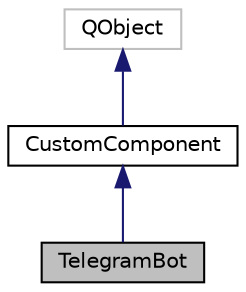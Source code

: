 digraph "TelegramBot"
{
 // LATEX_PDF_SIZE
  edge [fontname="Helvetica",fontsize="10",labelfontname="Helvetica",labelfontsize="10"];
  node [fontname="Helvetica",fontsize="10",shape=record];
  Node1 [label="TelegramBot",height=0.2,width=0.4,color="black", fillcolor="grey75", style="filled", fontcolor="black",tooltip="Телеграм бот, управляющий счетами и роботами"];
  Node2 -> Node1 [dir="back",color="midnightblue",fontsize="10",style="solid",fontname="Helvetica"];
  Node2 [label="CustomComponent",height=0.2,width=0.4,color="black", fillcolor="white", style="filled",URL="$class_custom_component.html",tooltip="Базовый класс для создания компонентов программы"];
  Node3 -> Node2 [dir="back",color="midnightblue",fontsize="10",style="solid",fontname="Helvetica"];
  Node3 [label="QObject",height=0.2,width=0.4,color="grey75", fillcolor="white", style="filled",tooltip=" "];
}
